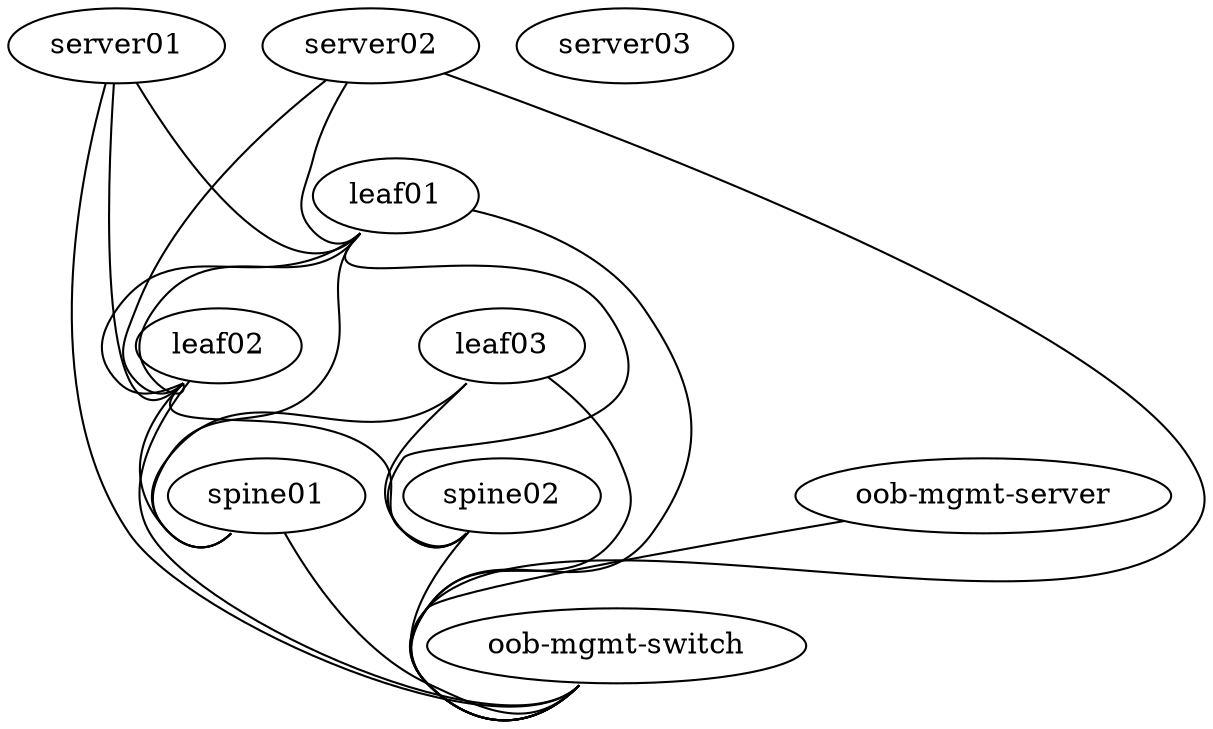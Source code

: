 graph vx {
 "leaf01" [function="leaf" os="CumulusCommunity/cumulus-vx" version="3.5.3" memory="768" config="./helper_scripts/config_switch.sh" ]
 "leaf02" [function="leaf" os="CumulusCommunity/cumulus-vx" version="3.5.3" memory="768" config="./helper_scripts/config_switch.sh" ]
 "leaf03" [function="leaf" os="CumulusCommunity/cumulus-vx" version="3.5.3" memory="768" config="./helper_scripts/config_switch.sh" ]
 "spine01" [function="spine" os="CumulusCommunity/cumulus-vx" version="3.5.3" memory="768" config="./helper_scripts/config_switch.sh" ]
 "spine02" [function="spine" os="CumulusCommunity/cumulus-vx" version="3.5.3" memory="768" config="./helper_scripts/config_switch.sh" ]
 "server01" [function="host" os="yk0/ubuntu-xenial" memory="512" config="./helper_scripts/config_server.sh" ]
 "server03" [function="host" os="yk0/ubuntu-xenial" memory="512" config="./helper_scripts/config_server.sh" ]
 "oob-mgmt-switch" [function="oob-switch" vagrant="eth0" os="CumulusCommunity/cumulus-vx" version="3.5.3" memory="768" config="./helper_scripts/config_oob_switch.sh" ]
 "oob-mgmt-server" [function="oob-server" vagrant="eth0" os="CumulusCommunity/vx_oob_server" version="1.0.4" memory="1024" config="./helper_scripts/config_oob_server.sh" ]

 "leaf01":"swp51" -- "spine01":"swp1"
 "leaf02":"swp51" -- "spine01":"swp2"
 "leaf03":"swp51" -- "spine01":"swp3"
 "leaf01":"swp52" -- "spine02":"swp1"
 "leaf02":"swp52" -- "spine02":"swp2"
 "leaf03":"swp52" -- "spine02":"swp3"

 "leaf01":"swp49" -- "leaf02":"swp49"
 "leaf01":"swp50" -- "leaf02":"swp50"

 "server01":"eth1" -- "leaf01":"swp1" [left_mac="00:03:00:11:11:01"]
 "server01":"eth2" -- "leaf02":"swp1" [left_mac="00:03:00:11:11:02"]
 "server02":"eth1" -- "leaf01":"swp2" [left_mac="00:03:00:22:22:01"]
 "server02":"eth2" -- "leaf02":"swp2" [left_mac="00:03:00:22:22:02"]

 "oob-mgmt-server":"eth1" -- "oob-mgmt-switch":"swp1" [right_mac="a0:00:00:00:00:61"]
 "server01":"eth0" -- "oob-mgmt-switch":"swp2" [left_mac="a0:00:00:00:00:31"]
 "server02":"eth0" -- "oob-mgmt-switch":"swp3" [left_mac="a0:00:00:00:00:32"]
 "leaf01":"eth0" -- "oob-mgmt-switch":"swp6" [left_mac="a0:00:00:00:00:11"]
 "leaf02":"eth0" -- "oob-mgmt-switch":"swp7" [left_mac="a0:00:00:00:00:12"]
 "leaf03":"eth0" -- "oob-mgmt-switch":"swp8" [left_mac="a0:00:00:00:00:13"]
 "spine01":"eth0" -- "oob-mgmt-switch":"swp10" [left_mac="a0:00:00:00:00:21"]
 "spine02":"eth0" -- "oob-mgmt-switch":"swp11" [left_mac="a0:00:00:00:00:22"]
}
